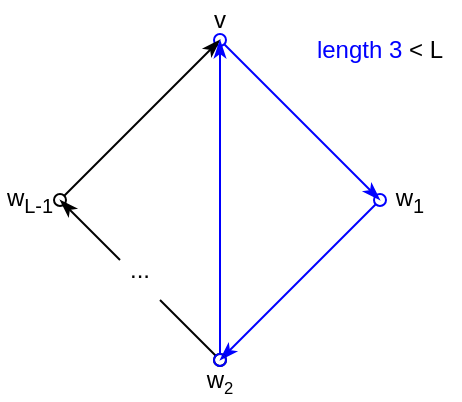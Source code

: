 <mxfile version="21.4.0">
  <diagram name="Seite-1" id="1lOM7LZerqZPnMOpxiHa">
    <mxGraphModel dx="453" dy="380" grid="1" gridSize="10" guides="1" tooltips="1" connect="1" arrows="1" fold="1" page="1" pageScale="1" pageWidth="827" pageHeight="1169" math="0" shadow="0">
      <root>
        <mxCell id="0" />
        <mxCell id="1" parent="0" />
        <mxCell id="12iBxm_VB4zqUITPJ39q-2" value="" style="endArrow=classicThin;html=1;rounded=0;startArrow=oval;startFill=0;endFill=1;strokeColor=#0000FF;" parent="1" edge="1">
          <mxGeometry width="50" height="50" relative="1" as="geometry">
            <mxPoint x="360" y="200" as="sourcePoint" />
            <mxPoint x="280" y="280" as="targetPoint" />
          </mxGeometry>
        </mxCell>
        <mxCell id="uNqrZ6btCF_Ytb-3M43g-1" value="" style="endArrow=classicThin;html=1;rounded=0;endFill=1;startArrow=oval;startFill=0;strokeColor=#0000FF;" parent="1" edge="1">
          <mxGeometry width="50" height="50" relative="1" as="geometry">
            <mxPoint x="280" y="120" as="sourcePoint" />
            <mxPoint x="360" y="200" as="targetPoint" />
          </mxGeometry>
        </mxCell>
        <mxCell id="uNqrZ6btCF_Ytb-3M43g-2" value="" style="endArrow=classicThin;html=1;rounded=0;startArrow=oval;startFill=0;endFill=1;" parent="1" edge="1">
          <mxGeometry width="50" height="50" relative="1" as="geometry">
            <mxPoint x="200" y="200" as="sourcePoint" />
            <mxPoint x="280" y="120" as="targetPoint" />
          </mxGeometry>
        </mxCell>
        <mxCell id="pNoILCVDDTdguSzP9-J5-2" value="" style="endArrow=classicThin;html=1;rounded=0;startArrow=none;startFill=0;endFill=1;" parent="1" edge="1">
          <mxGeometry width="50" height="50" relative="1" as="geometry">
            <mxPoint x="230" y="230" as="sourcePoint" />
            <mxPoint x="200" y="200" as="targetPoint" />
          </mxGeometry>
        </mxCell>
        <mxCell id="pNoILCVDDTdguSzP9-J5-3" value="..." style="text;strokeColor=none;align=center;fillColor=none;html=1;verticalAlign=middle;whiteSpace=wrap;rounded=0;" parent="1" vertex="1">
          <mxGeometry x="210" y="220" width="60" height="30" as="geometry" />
        </mxCell>
        <mxCell id="pNoILCVDDTdguSzP9-J5-4" value="v" style="text;strokeColor=none;align=center;fillColor=none;html=1;verticalAlign=middle;whiteSpace=wrap;rounded=0;" parent="1" vertex="1">
          <mxGeometry x="270" y="100" width="20" height="20" as="geometry" />
        </mxCell>
        <mxCell id="pNoILCVDDTdguSzP9-J5-5" value="w&lt;sub&gt;1&lt;/sub&gt;" style="text;strokeColor=none;align=center;fillColor=none;html=1;verticalAlign=middle;whiteSpace=wrap;rounded=0;" parent="1" vertex="1">
          <mxGeometry x="360" y="190" width="30" height="20" as="geometry" />
        </mxCell>
        <mxCell id="pNoILCVDDTdguSzP9-J5-6" value="w&lt;font size=&quot;1&quot;&gt;&lt;sub&gt;2&lt;/sub&gt;&lt;/font&gt;" style="text;strokeColor=none;align=center;fillColor=none;html=1;verticalAlign=middle;whiteSpace=wrap;rounded=0;" parent="1" vertex="1">
          <mxGeometry x="270" y="280" width="20" height="20" as="geometry" />
        </mxCell>
        <mxCell id="pNoILCVDDTdguSzP9-J5-7" value="w&lt;sub&gt;L-1&lt;/sub&gt;" style="text;strokeColor=none;align=center;fillColor=none;html=1;verticalAlign=middle;whiteSpace=wrap;rounded=0;" parent="1" vertex="1">
          <mxGeometry x="170" y="190" width="30" height="20" as="geometry" />
        </mxCell>
        <mxCell id="pNoILCVDDTdguSzP9-J5-8" value="&lt;font color=&quot;#0000ff&quot;&gt;length 3&lt;/font&gt;&lt;font color=&quot;#ff9933&quot;&gt; &lt;/font&gt;&amp;lt; L" style="text;strokeColor=none;align=center;fillColor=none;html=1;verticalAlign=middle;whiteSpace=wrap;rounded=0;" parent="1" vertex="1">
          <mxGeometry x="320" y="110" width="80" height="30" as="geometry" />
        </mxCell>
        <mxCell id="pNoILCVDDTdguSzP9-J5-1" value="" style="endArrow=none;html=1;rounded=0;startArrow=oval;startFill=0;endFill=0;" parent="1" edge="1">
          <mxGeometry width="50" height="50" relative="1" as="geometry">
            <mxPoint x="280" y="280" as="sourcePoint" />
            <mxPoint x="250" y="250" as="targetPoint" />
          </mxGeometry>
        </mxCell>
        <mxCell id="hrQMiCM1weaFcVrUnJ70-1" value="" style="endArrow=classicThin;html=1;rounded=0;endFill=1;startArrow=oval;startFill=0;exitX=0.5;exitY=0;exitDx=0;exitDy=0;fillColor=#ffe6cc;strokeColor=#0000FF;" edge="1" parent="1" source="pNoILCVDDTdguSzP9-J5-6">
          <mxGeometry width="50" height="50" relative="1" as="geometry">
            <mxPoint x="280" y="120" as="sourcePoint" />
            <mxPoint x="280" y="120" as="targetPoint" />
          </mxGeometry>
        </mxCell>
      </root>
    </mxGraphModel>
  </diagram>
</mxfile>
